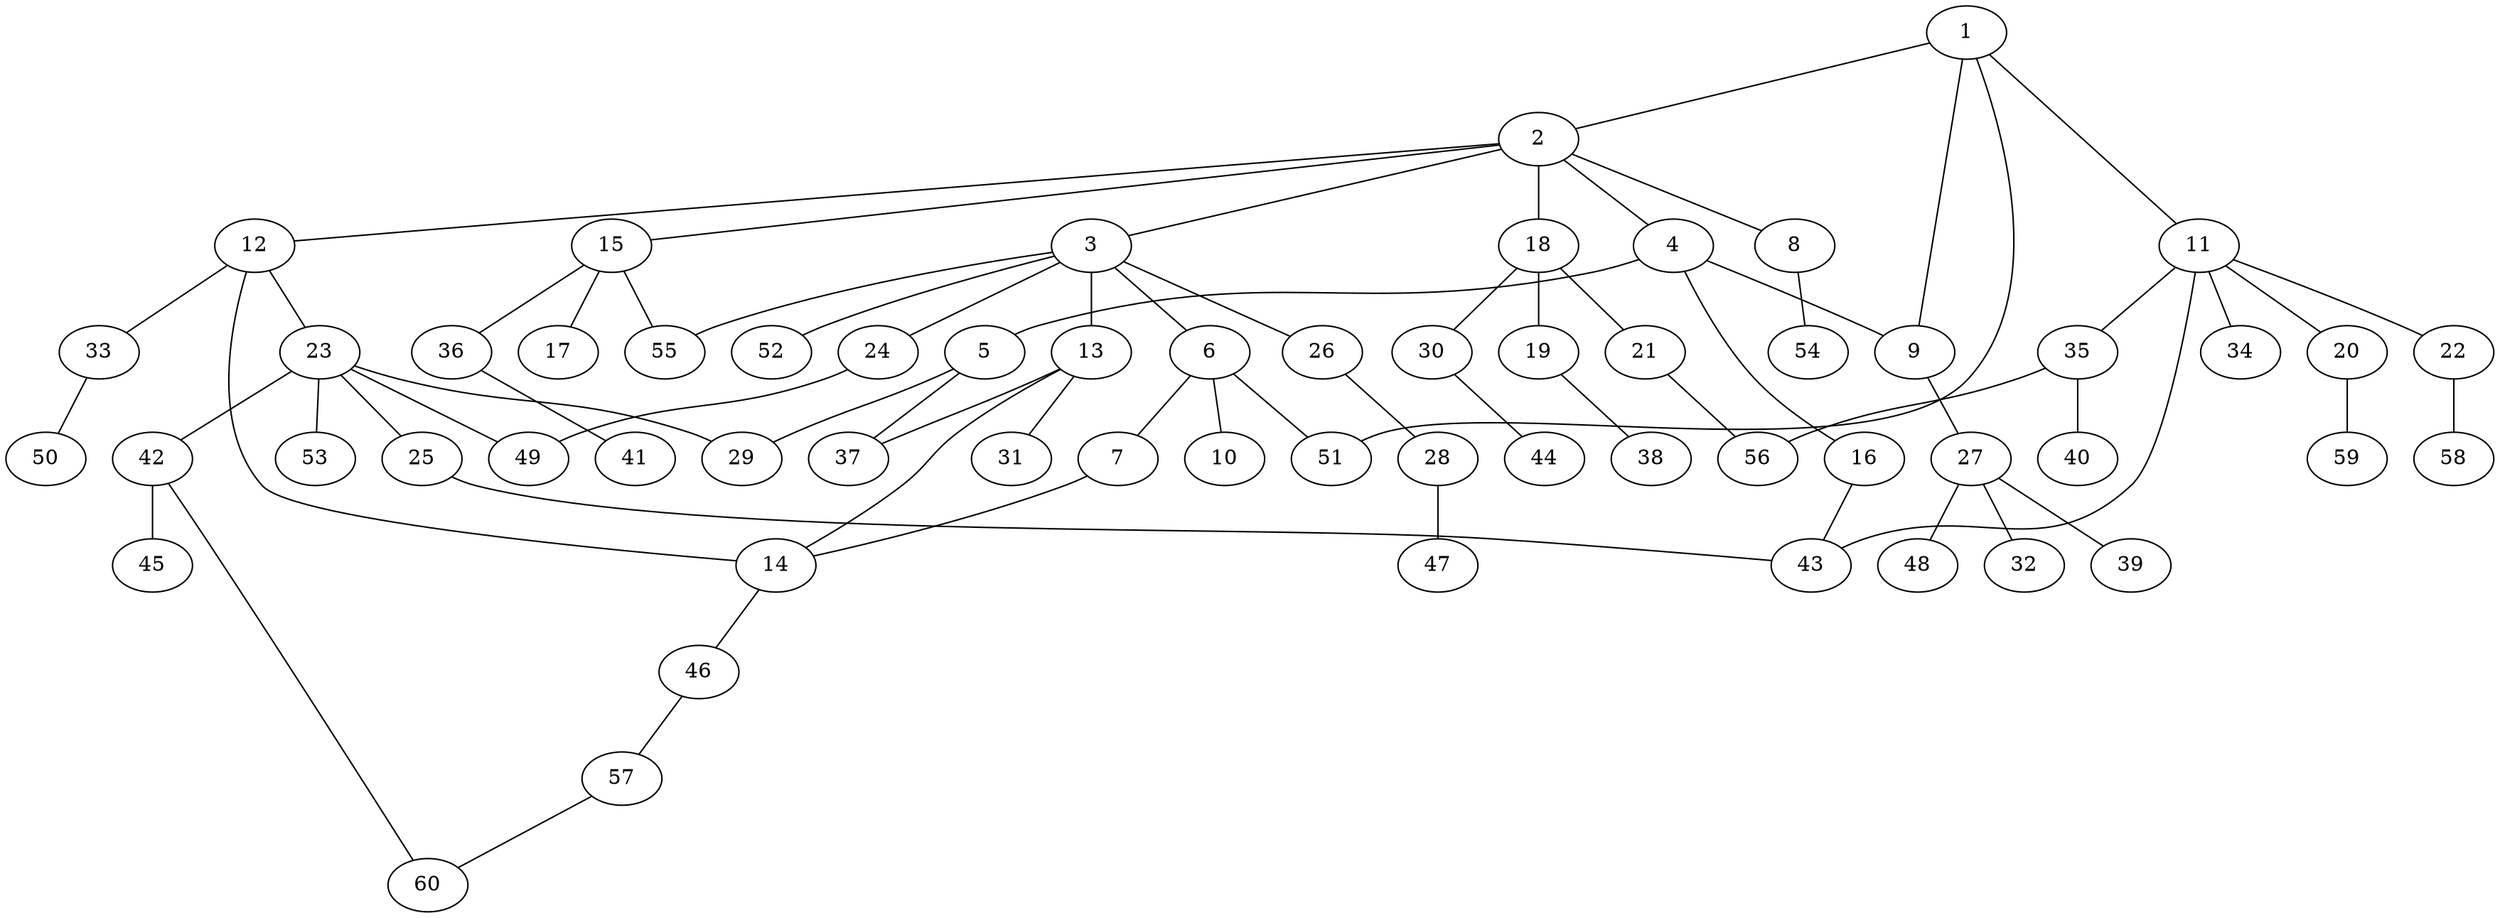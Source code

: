 graph graphname {1--2
1--9
1--11
1--51
2--3
2--4
2--8
2--12
2--15
2--18
3--6
3--13
3--24
3--26
3--52
3--55
4--5
4--9
4--16
5--29
5--37
6--7
6--10
6--51
7--14
8--54
9--27
11--20
11--22
11--34
11--35
11--43
12--14
12--23
12--33
13--14
13--31
13--37
14--46
15--17
15--36
15--55
16--43
18--19
18--21
18--30
19--38
20--59
21--56
22--58
23--25
23--29
23--42
23--49
23--53
24--49
25--43
26--28
27--32
27--39
27--48
28--47
30--44
33--50
35--40
35--56
36--41
42--45
42--60
46--57
57--60
}